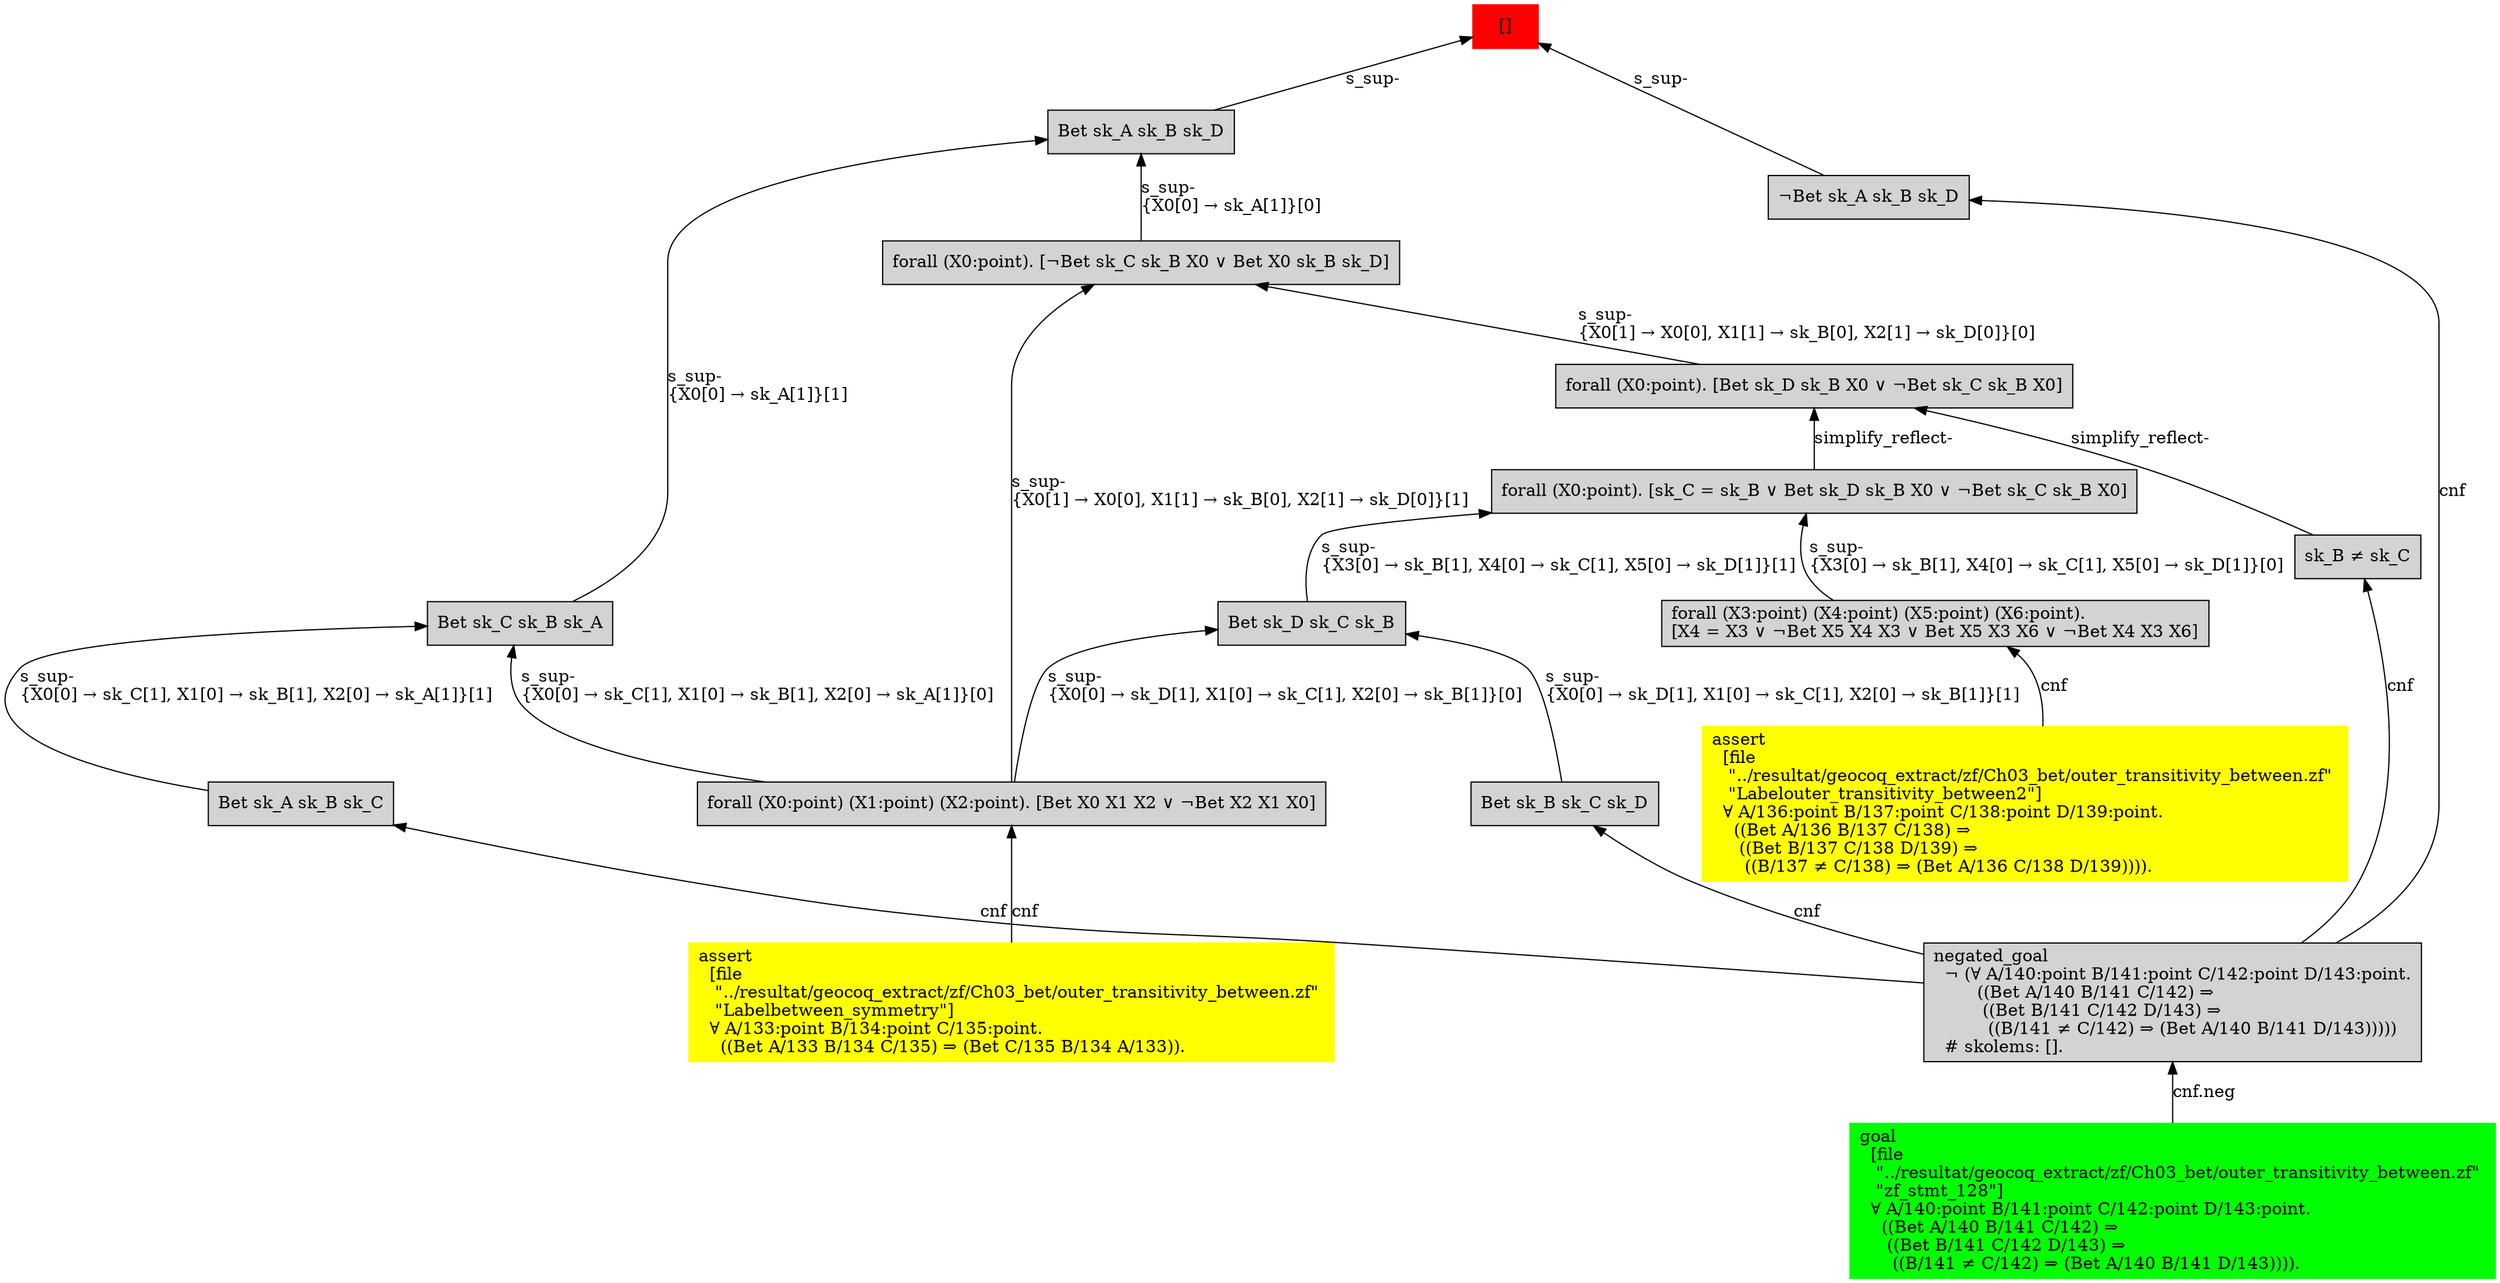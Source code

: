 digraph "unsat_graph" {
  vertex_0 [color=red, label="[]", shape=box, style=filled];
  vertex_0 -> vertex_1 [label="s_sup-\l", dir="back"];
  vertex_1 [shape=box, label="¬Bet sk_A sk_B sk_D\l", style=filled];
  vertex_1 -> vertex_2 [label="cnf", dir="back"];
  vertex_2 [shape=box, label="negated_goal\l  ¬ (∀ A/140:point B/141:point C/142:point D/143:point.\l        ((Bet A/140 B/141 C/142) ⇒\l         ((Bet B/141 C/142 D/143) ⇒\l          ((B/141 ≠ C/142) ⇒ (Bet A/140 B/141 D/143)))))\l  # skolems: [].\l", style=filled];
  vertex_2 -> vertex_3 [label="cnf.neg", dir="back"];
  vertex_3 [color=green, shape=box, label="goal\l  [file\l   \"../resultat/geocoq_extract/zf/Ch03_bet/outer_transitivity_between.zf\" \l   \"zf_stmt_128\"]\l  ∀ A/140:point B/141:point C/142:point D/143:point.\l    ((Bet A/140 B/141 C/142) ⇒\l     ((Bet B/141 C/142 D/143) ⇒\l      ((B/141 ≠ C/142) ⇒ (Bet A/140 B/141 D/143)))).\l", style=filled];
  vertex_0 -> vertex_4 [label="s_sup-\l", dir="back"];
  vertex_4 [shape=box, label="Bet sk_A sk_B sk_D\l", style=filled];
  vertex_4 -> vertex_5 [label="s_sup-\l\{X0[0] → sk_A[1]\}[0]\l", dir="back"];
  vertex_5 [shape=box, label="forall (X0:point). [¬Bet sk_C sk_B X0 ∨ Bet X0 sk_B sk_D]\l", style=filled];
  vertex_5 -> vertex_6 [label="s_sup-\l\{X0[1] → X0[0], X1[1] → sk_B[0], X2[1] → sk_D[0]\}[1]\l", dir="back"];
  vertex_6 [shape=box, label="forall (X0:point) (X1:point) (X2:point). [Bet X0 X1 X2 ∨ ¬Bet X2 X1 X0]\l", style=filled];
  vertex_6 -> vertex_7 [label="cnf", dir="back"];
  vertex_7 [color=yellow, shape=box, label="assert\l  [file\l   \"../resultat/geocoq_extract/zf/Ch03_bet/outer_transitivity_between.zf\" \l   \"Labelbetween_symmetry\"]\l  ∀ A/133:point B/134:point C/135:point.\l    ((Bet A/133 B/134 C/135) ⇒ (Bet C/135 B/134 A/133)).\l", style=filled];
  vertex_5 -> vertex_8 [label="s_sup-\l\{X0[1] → X0[0], X1[1] → sk_B[0], X2[1] → sk_D[0]\}[0]\l", dir="back"];
  vertex_8 [shape=box, label="forall (X0:point). [Bet sk_D sk_B X0 ∨ ¬Bet sk_C sk_B X0]\l", style=filled];
  vertex_8 -> vertex_9 [label="simplify_reflect-", dir="back"];
  vertex_9 [shape=box, label="sk_B ≠ sk_C\l", style=filled];
  vertex_9 -> vertex_2 [label="cnf", dir="back"];
  vertex_8 -> vertex_10 [label="simplify_reflect-", dir="back"];
  vertex_10 [shape=box, label="forall (X0:point). [sk_C = sk_B ∨ Bet sk_D sk_B X0 ∨ ¬Bet sk_C sk_B X0]\l", style=filled];
  vertex_10 -> vertex_11 [label="s_sup-\l\{X3[0] → sk_B[1], X4[0] → sk_C[1], X5[0] → sk_D[1]\}[0]\l", dir="back"];
  vertex_11 [shape=box, label="forall (X3:point) (X4:point) (X5:point) (X6:point).\l[X4 = X3 ∨ ¬Bet X5 X4 X3 ∨ Bet X5 X3 X6 ∨ ¬Bet X4 X3 X6]\l", style=filled];
  vertex_11 -> vertex_12 [label="cnf", dir="back"];
  vertex_12 [color=yellow, shape=box, label="assert\l  [file\l   \"../resultat/geocoq_extract/zf/Ch03_bet/outer_transitivity_between.zf\" \l   \"Labelouter_transitivity_between2\"]\l  ∀ A/136:point B/137:point C/138:point D/139:point.\l    ((Bet A/136 B/137 C/138) ⇒\l     ((Bet B/137 C/138 D/139) ⇒\l      ((B/137 ≠ C/138) ⇒ (Bet A/136 C/138 D/139)))).\l", style=filled];
  vertex_10 -> vertex_13 [label="s_sup-\l\{X3[0] → sk_B[1], X4[0] → sk_C[1], X5[0] → sk_D[1]\}[1]\l", dir="back"];
  vertex_13 [shape=box, label="Bet sk_D sk_C sk_B\l", style=filled];
  vertex_13 -> vertex_6 [label="s_sup-\l\{X0[0] → sk_D[1], X1[0] → sk_C[1], X2[0] → sk_B[1]\}[0]\l", dir="back"];
  vertex_13 -> vertex_14 [label="s_sup-\l\{X0[0] → sk_D[1], X1[0] → sk_C[1], X2[0] → sk_B[1]\}[1]\l", dir="back"];
  vertex_14 [shape=box, label="Bet sk_B sk_C sk_D\l", style=filled];
  vertex_14 -> vertex_2 [label="cnf", dir="back"];
  vertex_4 -> vertex_15 [label="s_sup-\l\{X0[0] → sk_A[1]\}[1]\l", dir="back"];
  vertex_15 [shape=box, label="Bet sk_C sk_B sk_A\l", style=filled];
  vertex_15 -> vertex_6 [label="s_sup-\l\{X0[0] → sk_C[1], X1[0] → sk_B[1], X2[0] → sk_A[1]\}[0]\l", dir="back"];
  vertex_15 -> vertex_16 [label="s_sup-\l\{X0[0] → sk_C[1], X1[0] → sk_B[1], X2[0] → sk_A[1]\}[1]\l", dir="back"];
  vertex_16 [shape=box, label="Bet sk_A sk_B sk_C\l", style=filled];
  vertex_16 -> vertex_2 [label="cnf", dir="back"];
  }


